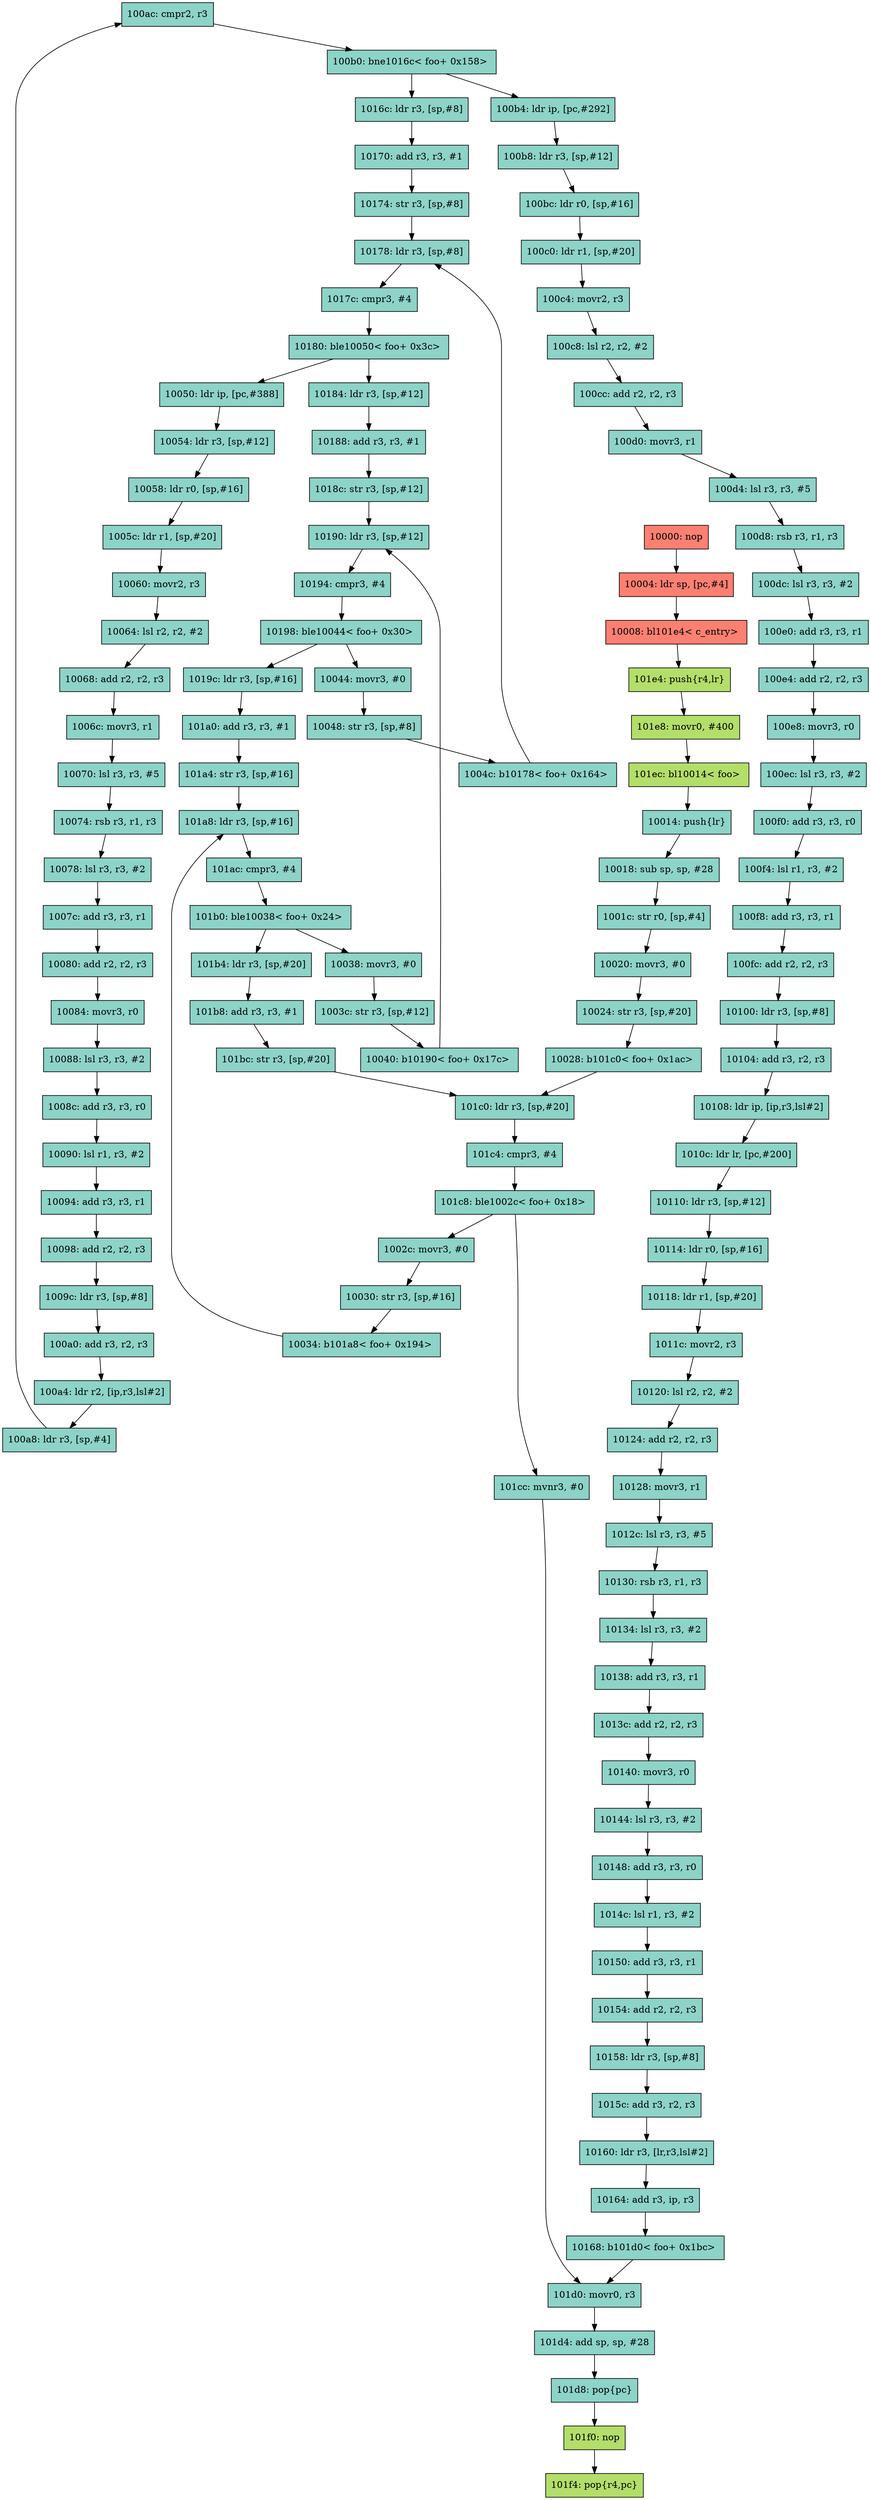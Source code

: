 digraph G {
  "100ac_5687A3" [style=filled shape=rectangle color=black fillcolor="/set312/1" label ="100ac: cmpr2, r3"]
  "100b4_5687A3" [style=filled shape=rectangle color=black fillcolor="/set312/1" label ="100b4: ldr ip, [pc,#292]"]
  "10144_5687A3" [style=filled shape=rectangle color=black fillcolor="/set312/1" label ="10144: lsl r3, r3, #2"]
  "10190_5687A3" [style=filled shape=rectangle color=black fillcolor="/set312/1" label ="10190: ldr r3, [sp,#12]"]
  "10000_542A03" [style=filled shape=rectangle color=black fillcolor="/set312/4" label ="10000: nop"]
  "10154_5687A3" [style=filled shape=rectangle color=black fillcolor="/set312/1" label ="10154: add r2, r2, r3"]
  "10158_5687A3" [style=filled shape=rectangle color=black fillcolor="/set312/1" label ="10158: ldr r3, [sp,#8]"]
  "10134_5687A3" [style=filled shape=rectangle color=black fillcolor="/set312/1" label ="10134: lsl r3, r3, #2"]
  "100c8_5687A3" [style=filled shape=rectangle color=black fillcolor="/set312/1" label ="100c8: lsl r2, r2, #2"]
  "1006c_5687A3" [style=filled shape=rectangle color=black fillcolor="/set312/1" label ="1006c: movr3, r1"]
  "10198_5687A3" [style=filled shape=rectangle color=black fillcolor="/set312/1" label ="10198: ble10044< foo+ 0x30> "]
  "1005c_5687A3" [style=filled shape=rectangle color=black fillcolor="/set312/1" label ="1005c: ldr r1, [sp,#20]"]
  "101d4_5687A3" [style=filled shape=rectangle color=black fillcolor="/set312/1" label ="101d4: add sp, sp, #28"]
  "100b0_5687A3" [style=filled shape=rectangle color=black fillcolor="/set312/1" label ="100b0: bne1016c< foo+ 0x158> "]
  "100c0_5687A3" [style=filled shape=rectangle color=black fillcolor="/set312/1" label ="100c0: ldr r1, [sp,#20]"]
  "1001c_5687A3" [style=filled shape=rectangle color=black fillcolor="/set312/1" label ="1001c: str r0, [sp,#4]"]
  "100a8_5687A3" [style=filled shape=rectangle color=black fillcolor="/set312/1" label ="100a8: ldr r3, [sp,#4]"]
  "10084_5687A3" [style=filled shape=rectangle color=black fillcolor="/set312/1" label ="10084: movr3, r0"]
  "10008_542A03" [style=filled shape=rectangle color=black fillcolor="/set312/4" label ="10008: bl101e4< c_entry> "]
  "10188_5687A3" [style=filled shape=rectangle color=black fillcolor="/set312/1" label ="10188: add r3, r3, #1"]
  "100e8_5687A3" [style=filled shape=rectangle color=black fillcolor="/set312/1" label ="100e8: movr3, r0"]
  "1003c_5687A3" [style=filled shape=rectangle color=black fillcolor="/set312/1" label ="1003c: str r3, [sp,#12]"]
  "10038_5687A3" [style=filled shape=rectangle color=black fillcolor="/set312/1" label ="10038: movr3, #0"]
  "10180_5687A3" [style=filled shape=rectangle color=black fillcolor="/set312/1" label ="10180: ble10050< foo+ 0x3c> "]
  "10074_5687A3" [style=filled shape=rectangle color=black fillcolor="/set312/1" label ="10074: rsb r3, r1, r3"]
  "10130_5687A3" [style=filled shape=rectangle color=black fillcolor="/set312/1" label ="10130: rsb r3, r1, r3"]
  "100c4_5687A3" [style=filled shape=rectangle color=black fillcolor="/set312/1" label ="100c4: movr2, r3"]
  "100a4_5687A3" [style=filled shape=rectangle color=black fillcolor="/set312/1" label ="100a4: ldr r2, [ip,r3,lsl#2]"]
  "100e0_5687A3" [style=filled shape=rectangle color=black fillcolor="/set312/1" label ="100e0: add r3, r3, r1"]
  "10160_5687A3" [style=filled shape=rectangle color=black fillcolor="/set312/1" label ="10160: ldr r3, [lr,r3,lsl#2]"]
  "10004_542A03" [style=filled shape=rectangle color=black fillcolor="/set312/4" label ="10004: ldr sp, [pc,#4]"]
  "1019c_5687A3" [style=filled shape=rectangle color=black fillcolor="/set312/1" label ="1019c: ldr r3, [sp,#16]"]
  "10090_5687A3" [style=filled shape=rectangle color=black fillcolor="/set312/1" label ="10090: lsl r1, r3, #2"]
  "10164_5687A3" [style=filled shape=rectangle color=black fillcolor="/set312/1" label ="10164: add r3, ip, r3"]
  "10128_5687A3" [style=filled shape=rectangle color=black fillcolor="/set312/1" label ="10128: movr3, r1"]
  "10098_5687A3" [style=filled shape=rectangle color=black fillcolor="/set312/1" label ="10098: add r2, r2, r3"]
  "10048_5687A3" [style=filled shape=rectangle color=black fillcolor="/set312/1" label ="10048: str r3, [sp,#8]"]
  "101ac_5687A3" [style=filled shape=rectangle color=black fillcolor="/set312/1" label ="101ac: cmpr3, #4"]
  "100f8_5687A3" [style=filled shape=rectangle color=black fillcolor="/set312/1" label ="100f8: add r3, r3, r1"]
  "1007c_5687A3" [style=filled shape=rectangle color=black fillcolor="/set312/1" label ="1007c: add r3, r3, r1"]
  "100b8_5687A3" [style=filled shape=rectangle color=black fillcolor="/set312/1" label ="100b8: ldr r3, [sp,#12]"]
  "101cc_5687A3" [style=filled shape=rectangle color=black fillcolor="/set312/1" label ="101cc: mvnr3, #0"]
  "100dc_5687A3" [style=filled shape=rectangle color=black fillcolor="/set312/1" label ="100dc: lsl r3, r3, #2"]
  "100f4_5687A3" [style=filled shape=rectangle color=black fillcolor="/set312/1" label ="100f4: lsl r1, r3, #2"]
  "100ec_5687A3" [style=filled shape=rectangle color=black fillcolor="/set312/1" label ="100ec: lsl r3, r3, #2"]
  "10044_5687A3" [style=filled shape=rectangle color=black fillcolor="/set312/1" label ="10044: movr3, #0"]
  "1014c_5687A3" [style=filled shape=rectangle color=black fillcolor="/set312/1" label ="1014c: lsl r1, r3, #2"]
  "101c8_5687A3" [style=filled shape=rectangle color=black fillcolor="/set312/1" label ="101c8: ble1002c< foo+ 0x18> "]
  "1008c_5687A3" [style=filled shape=rectangle color=black fillcolor="/set312/1" label ="1008c: add r3, r3, r0"]
  "10168_5687A3" [style=filled shape=rectangle color=black fillcolor="/set312/1" label ="10168: b101d0< foo+ 0x1bc> "]
  "101d8_5687A3" [style=filled shape=rectangle color=black fillcolor="/set312/1" label ="101d8: pop{pc}"]
  "1012c_5687A3" [style=filled shape=rectangle color=black fillcolor="/set312/1" label ="1012c: lsl r3, r3, #5"]
  "10068_5687A3" [style=filled shape=rectangle color=black fillcolor="/set312/1" label ="10068: add r2, r2, r3"]
  "10148_5687A3" [style=filled shape=rectangle color=black fillcolor="/set312/1" label ="10148: add r3, r3, r0"]
  "10138_5687A3" [style=filled shape=rectangle color=black fillcolor="/set312/1" label ="10138: add r3, r3, r1"]
  "101b4_5687A3" [style=filled shape=rectangle color=black fillcolor="/set312/1" label ="101b4: ldr r3, [sp,#20]"]
  "100bc_5687A3" [style=filled shape=rectangle color=black fillcolor="/set312/1" label ="100bc: ldr r0, [sp,#16]"]
  "1017c_5687A3" [style=filled shape=rectangle color=black fillcolor="/set312/1" label ="1017c: cmpr3, #4"]
  "1013c_5687A3" [style=filled shape=rectangle color=black fillcolor="/set312/1" label ="1013c: add r2, r2, r3"]
  "10094_5687A3" [style=filled shape=rectangle color=black fillcolor="/set312/1" label ="10094: add r3, r3, r1"]
  "10114_5687A3" [style=filled shape=rectangle color=black fillcolor="/set312/1" label ="10114: ldr r0, [sp,#16]"]
  "100fc_5687A3" [style=filled shape=rectangle color=black fillcolor="/set312/1" label ="100fc: add r2, r2, r3"]
  "10088_5687A3" [style=filled shape=rectangle color=black fillcolor="/set312/1" label ="10088: lsl r3, r3, #2"]
  "10040_5687A3" [style=filled shape=rectangle color=black fillcolor="/set312/1" label ="10040: b10190< foo+ 0x17c> "]
  "101f0_C485C7" [style=filled shape=rectangle color=black fillcolor="/set312/7" label ="101f0: nop"]
  "1009c_5687A3" [style=filled shape=rectangle color=black fillcolor="/set312/1" label ="1009c: ldr r3, [sp,#8]"]
  "10110_5687A3" [style=filled shape=rectangle color=black fillcolor="/set312/1" label ="10110: ldr r3, [sp,#12]"]
  "101ec_C485C7" [style=filled shape=rectangle color=black fillcolor="/set312/7" label ="101ec: bl10014< foo> "]
  "10150_5687A3" [style=filled shape=rectangle color=black fillcolor="/set312/1" label ="10150: add r3, r3, r1"]
  "1018c_5687A3" [style=filled shape=rectangle color=black fillcolor="/set312/1" label ="1018c: str r3, [sp,#12]"]
  "10194_5687A3" [style=filled shape=rectangle color=black fillcolor="/set312/1" label ="10194: cmpr3, #4"]
  "10034_5687A3" [style=filled shape=rectangle color=black fillcolor="/set312/1" label ="10034: b101a8< foo+ 0x194> "]
  "10054_5687A3" [style=filled shape=rectangle color=black fillcolor="/set312/1" label ="10054: ldr r3, [sp,#12]"]
  "100d0_5687A3" [style=filled shape=rectangle color=black fillcolor="/set312/1" label ="100d0: movr3, r1"]
  "101bc_5687A3" [style=filled shape=rectangle color=black fillcolor="/set312/1" label ="101bc: str r3, [sp,#20]"]
  "10174_5687A3" [style=filled shape=rectangle color=black fillcolor="/set312/1" label ="10174: str r3, [sp,#8]"]
  "100f0_5687A3" [style=filled shape=rectangle color=black fillcolor="/set312/1" label ="100f0: add r3, r3, r0"]
  "100a0_5687A3" [style=filled shape=rectangle color=black fillcolor="/set312/1" label ="100a0: add r3, r2, r3"]
  "10018_5687A3" [style=filled shape=rectangle color=black fillcolor="/set312/1" label ="10018: sub sp, sp, #28"]
  "10050_5687A3" [style=filled shape=rectangle color=black fillcolor="/set312/1" label ="10050: ldr ip, [pc,#388]"]
  "10178_5687A3" [style=filled shape=rectangle color=black fillcolor="/set312/1" label ="10178: ldr r3, [sp,#8]"]
  "100cc_5687A3" [style=filled shape=rectangle color=black fillcolor="/set312/1" label ="100cc: add r2, r2, r3"]
  "101c4_5687A3" [style=filled shape=rectangle color=black fillcolor="/set312/1" label ="101c4: cmpr3, #4"]
  "10080_5687A3" [style=filled shape=rectangle color=black fillcolor="/set312/1" label ="10080: add r2, r2, r3"]
  "10060_5687A3" [style=filled shape=rectangle color=black fillcolor="/set312/1" label ="10060: movr2, r3"]
  "10058_5687A3" [style=filled shape=rectangle color=black fillcolor="/set312/1" label ="10058: ldr r0, [sp,#16]"]
  "1016c_5687A3" [style=filled shape=rectangle color=black fillcolor="/set312/1" label ="1016c: ldr r3, [sp,#8]"]
  "10028_5687A3" [style=filled shape=rectangle color=black fillcolor="/set312/1" label ="10028: b101c0< foo+ 0x1ac> "]
  "101c0_5687A3" [style=filled shape=rectangle color=black fillcolor="/set312/1" label ="101c0: ldr r3, [sp,#20]"]
  "100e4_5687A3" [style=filled shape=rectangle color=black fillcolor="/set312/1" label ="100e4: add r2, r2, r3"]
  "10070_5687A3" [style=filled shape=rectangle color=black fillcolor="/set312/1" label ="10070: lsl r3, r3, #5"]
  "101a4_5687A3" [style=filled shape=rectangle color=black fillcolor="/set312/1" label ="101a4: str r3, [sp,#16]"]
  "1011c_5687A3" [style=filled shape=rectangle color=black fillcolor="/set312/1" label ="1011c: movr2, r3"]
  "101a8_5687A3" [style=filled shape=rectangle color=black fillcolor="/set312/1" label ="101a8: ldr r3, [sp,#16]"]
  "10140_5687A3" [style=filled shape=rectangle color=black fillcolor="/set312/1" label ="10140: movr3, r0"]
  "1004c_5687A3" [style=filled shape=rectangle color=black fillcolor="/set312/1" label ="1004c: b10178< foo+ 0x164> "]
  "1015c_5687A3" [style=filled shape=rectangle color=black fillcolor="/set312/1" label ="1015c: add r3, r2, r3"]
  "101f4_C485C7" [style=filled shape=rectangle color=black fillcolor="/set312/7" label ="101f4: pop{r4,pc}"]
  "10014_5687A3" [style=filled shape=rectangle color=black fillcolor="/set312/1" label ="10014: push{lr}"]
  "100d4_5687A3" [style=filled shape=rectangle color=black fillcolor="/set312/1" label ="100d4: lsl r3, r3, #5"]
  "10118_5687A3" [style=filled shape=rectangle color=black fillcolor="/set312/1" label ="10118: ldr r1, [sp,#20]"]
  "1002c_5687A3" [style=filled shape=rectangle color=black fillcolor="/set312/1" label ="1002c: movr3, #0"]
  "10030_5687A3" [style=filled shape=rectangle color=black fillcolor="/set312/1" label ="10030: str r3, [sp,#16]"]
  "10100_5687A3" [style=filled shape=rectangle color=black fillcolor="/set312/1" label ="10100: ldr r3, [sp,#8]"]
  "10108_5687A3" [style=filled shape=rectangle color=black fillcolor="/set312/1" label ="10108: ldr ip, [ip,r3,lsl#2]"]
  "10064_5687A3" [style=filled shape=rectangle color=black fillcolor="/set312/1" label ="10064: lsl r2, r2, #2"]
  "101b0_5687A3" [style=filled shape=rectangle color=black fillcolor="/set312/1" label ="101b0: ble10038< foo+ 0x24> "]
  "101d0_5687A3" [style=filled shape=rectangle color=black fillcolor="/set312/1" label ="101d0: movr0, r3"]
  "1010c_5687A3" [style=filled shape=rectangle color=black fillcolor="/set312/1" label ="1010c: ldr lr, [pc,#200]"]
  "10020_5687A3" [style=filled shape=rectangle color=black fillcolor="/set312/1" label ="10020: movr3, #0"]
  "10120_5687A3" [style=filled shape=rectangle color=black fillcolor="/set312/1" label ="10120: lsl r2, r2, #2"]
  "101e8_C485C7" [style=filled shape=rectangle color=black fillcolor="/set312/7" label ="101e8: movr0, #400"]
  "100d8_5687A3" [style=filled shape=rectangle color=black fillcolor="/set312/1" label ="100d8: rsb r3, r1, r3"]
  "10104_5687A3" [style=filled shape=rectangle color=black fillcolor="/set312/1" label ="10104: add r3, r2, r3"]
  "10024_5687A3" [style=filled shape=rectangle color=black fillcolor="/set312/1" label ="10024: str r3, [sp,#20]"]
  "10124_5687A3" [style=filled shape=rectangle color=black fillcolor="/set312/1" label ="10124: add r2, r2, r3"]
  "10078_5687A3" [style=filled shape=rectangle color=black fillcolor="/set312/1" label ="10078: lsl r3, r3, #2"]
  "101b8_5687A3" [style=filled shape=rectangle color=black fillcolor="/set312/1" label ="101b8: add r3, r3, #1"]
  "101e4_C485C7" [style=filled shape=rectangle color=black fillcolor="/set312/7" label ="101e4: push{r4,lr}"]
  "10184_5687A3" [style=filled shape=rectangle color=black fillcolor="/set312/1" label ="10184: ldr r3, [sp,#12]"]
  "101a0_5687A3" [style=filled shape=rectangle color=black fillcolor="/set312/1" label ="101a0: add r3, r3, #1"]
  "10170_5687A3" [style=filled shape=rectangle color=black fillcolor="/set312/1" label ="10170: add r3, r3, #1"]
  "101a8_5687A3" -> "101ac_5687A3"
  "10144_5687A3" -> "10148_5687A3"
  "10114_5687A3" -> "10118_5687A3"
  "10168_5687A3" -> "101d0_5687A3"
  "10048_5687A3" -> "1004c_5687A3"
  "10198_5687A3" -> "10044_5687A3"
  "1012c_5687A3" -> "10130_5687A3"
  "101e4_C485C7" -> "101e8_C485C7"
  "100d8_5687A3" -> "100dc_5687A3"
  "10034_5687A3" -> "101a8_5687A3"
  "10014_5687A3" -> "10018_5687A3"
  "10118_5687A3" -> "1011c_5687A3"
  "101b4_5687A3" -> "101b8_5687A3"
  "10148_5687A3" -> "1014c_5687A3"
  "1001c_5687A3" -> "10020_5687A3"
  "1011c_5687A3" -> "10120_5687A3"
  "10108_5687A3" -> "1010c_5687A3"
  "101b0_5687A3" -> "101b4_5687A3"
  "101e8_C485C7" -> "101ec_C485C7"
  "1006c_5687A3" -> "10070_5687A3"
  "10000_542A03" -> "10004_542A03"
  "100e0_5687A3" -> "100e4_5687A3"
  "100f8_5687A3" -> "100fc_5687A3"
  "10158_5687A3" -> "1015c_5687A3"
  "10020_5687A3" -> "10024_5687A3"
  "10050_5687A3" -> "10054_5687A3"
  "100b0_5687A3" -> "100b4_5687A3"
  "1009c_5687A3" -> "100a0_5687A3"
  "101c8_5687A3" -> "101cc_5687A3"
  "10074_5687A3" -> "10078_5687A3"
  "100b4_5687A3" -> "100b8_5687A3"
  "1013c_5687A3" -> "10140_5687A3"
  "10098_5687A3" -> "1009c_5687A3"
  "100d0_5687A3" -> "100d4_5687A3"
  "10008_542A03" -> "101e4_C485C7"
  "1014c_5687A3" -> "10150_5687A3"
  "10084_5687A3" -> "10088_5687A3"
  "100ec_5687A3" -> "100f0_5687A3"
  "10178_5687A3" -> "1017c_5687A3"
  "101a4_5687A3" -> "101a8_5687A3"
  "10094_5687A3" -> "10098_5687A3"
  "100dc_5687A3" -> "100e0_5687A3"
  "10190_5687A3" -> "10194_5687A3"
  "10140_5687A3" -> "10144_5687A3"
  "1008c_5687A3" -> "10090_5687A3"
  "100a8_5687A3" -> "100ac_5687A3"
  "1007c_5687A3" -> "10080_5687A3"
  "10160_5687A3" -> "10164_5687A3"
  "101cc_5687A3" -> "101d0_5687A3"
  "1002c_5687A3" -> "10030_5687A3"
  "10104_5687A3" -> "10108_5687A3"
  "10150_5687A3" -> "10154_5687A3"
  "10124_5687A3" -> "10128_5687A3"
  "101bc_5687A3" -> "101c0_5687A3"
  "100a4_5687A3" -> "100a8_5687A3"
  "101c0_5687A3" -> "101c4_5687A3"
  "10040_5687A3" -> "10190_5687A3"
  "100ac_5687A3" -> "100b0_5687A3"
  "10018_5687A3" -> "1001c_5687A3"
  "101c8_5687A3" -> "1002c_5687A3"
  "10068_5687A3" -> "1006c_5687A3"
  "10028_5687A3" -> "101c0_5687A3"
  "10024_5687A3" -> "10028_5687A3"
  "1010c_5687A3" -> "10110_5687A3"
  "100c0_5687A3" -> "100c4_5687A3"
  "10138_5687A3" -> "1013c_5687A3"
  "1018c_5687A3" -> "10190_5687A3"
  "101ec_C485C7" -> "10014_5687A3"
  "10154_5687A3" -> "10158_5687A3"
  "10100_5687A3" -> "10104_5687A3"
  "10120_5687A3" -> "10124_5687A3"
  "10054_5687A3" -> "10058_5687A3"
  "10064_5687A3" -> "10068_5687A3"
  "100f0_5687A3" -> "100f4_5687A3"
  "10198_5687A3" -> "1019c_5687A3"
  "10110_5687A3" -> "10114_5687A3"
  "10070_5687A3" -> "10074_5687A3"
  "10090_5687A3" -> "10094_5687A3"
  "101b0_5687A3" -> "10038_5687A3"
  "100fc_5687A3" -> "10100_5687A3"
  "100d4_5687A3" -> "100d8_5687A3"
  "1016c_5687A3" -> "10170_5687A3"
  "10184_5687A3" -> "10188_5687A3"
  "100e4_5687A3" -> "100e8_5687A3"
  "1015c_5687A3" -> "10160_5687A3"
  "100f4_5687A3" -> "100f8_5687A3"
  "10180_5687A3" -> "10184_5687A3"
  "10088_5687A3" -> "1008c_5687A3"
  "100b8_5687A3" -> "100bc_5687A3"
  "10060_5687A3" -> "10064_5687A3"
  "10128_5687A3" -> "1012c_5687A3"
  "1017c_5687A3" -> "10180_5687A3"
  "1003c_5687A3" -> "10040_5687A3"
  "10078_5687A3" -> "1007c_5687A3"
  "101d8_5687A3" -> "101f0_C485C7"
  "10174_5687A3" -> "10178_5687A3"
  "101d0_5687A3" -> "101d4_5687A3"
  "10130_5687A3" -> "10134_5687A3"
  "100c8_5687A3" -> "100cc_5687A3"
  "10188_5687A3" -> "1018c_5687A3"
  "10170_5687A3" -> "10174_5687A3"
  "10194_5687A3" -> "10198_5687A3"
  "10180_5687A3" -> "10050_5687A3"
  "101f0_C485C7" -> "101f4_C485C7"
  "100e8_5687A3" -> "100ec_5687A3"
  "100c4_5687A3" -> "100c8_5687A3"
  "1004c_5687A3" -> "10178_5687A3"
  "100a0_5687A3" -> "100a4_5687A3"
  "10134_5687A3" -> "10138_5687A3"
  "100bc_5687A3" -> "100c0_5687A3"
  "10004_542A03" -> "10008_542A03"
  "10058_5687A3" -> "1005c_5687A3"
  "10038_5687A3" -> "1003c_5687A3"
  "100b0_5687A3" -> "1016c_5687A3"
  "10030_5687A3" -> "10034_5687A3"
  "10164_5687A3" -> "10168_5687A3"
  "100cc_5687A3" -> "100d0_5687A3"
  "101d4_5687A3" -> "101d8_5687A3"
  "101a0_5687A3" -> "101a4_5687A3"
  "101b8_5687A3" -> "101bc_5687A3"
  "10044_5687A3" -> "10048_5687A3"
  "101c4_5687A3" -> "101c8_5687A3"
  "1019c_5687A3" -> "101a0_5687A3"
  "101ac_5687A3" -> "101b0_5687A3"
  "10080_5687A3" -> "10084_5687A3"
  "1005c_5687A3" -> "10060_5687A3"
}